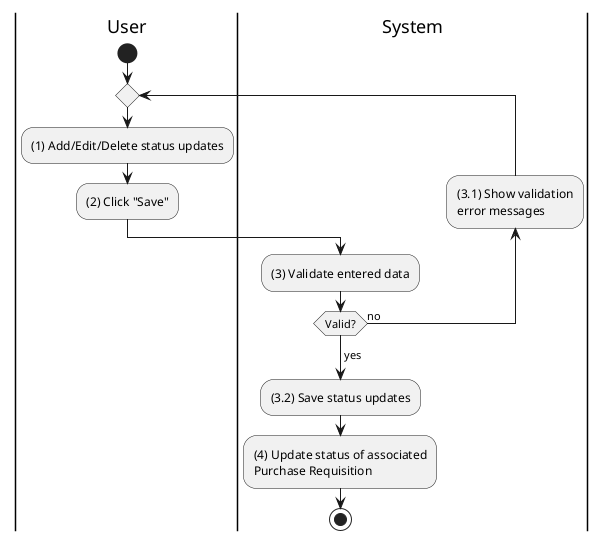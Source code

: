 @startuml purchase-order-update-status
|u|User
|s|System

|u|
start
repeat
    :(1) Add/Edit/Delete status updates;
    :(2) Click "Save";

    |s|
    :(3) Validate entered data;
    backward:(3.1) Show validation
    error messages;
repeat while (Valid?) is (no)
->yes;
:(3.2) Save status updates;
:(4) Update status of associated\nPurchase Requisition;
stop
@enduml